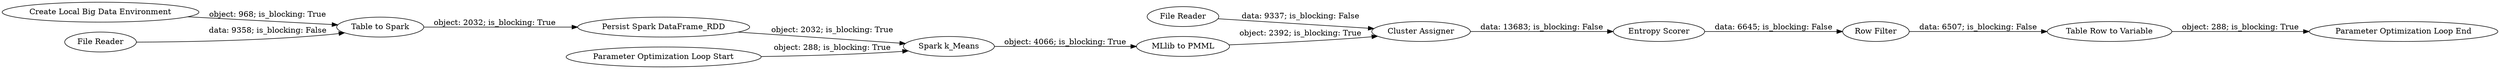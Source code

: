 digraph {
	"9124164944338265523_114" [label="Spark k_Means"]
	"9124164944338265523_123" [label="Parameter Optimization Loop End"]
	"9124164944338265523_204" [label="Persist Spark DataFrame_RDD"]
	"-9128692401562052874_122" [label="Row Filter"]
	"9124164944338265523_119" [label="Cluster Assigner"]
	"9124164944338265523_203" [label="Table to Spark"]
	"9124164944338265523_117" [label="Parameter Optimization Loop Start"]
	"9124164944338265523_118" [label="MLlib to PMML"]
	"9124164944338265523_207" [label="Create Local Big Data Environment"]
	"-9128692401562052874_120" [label="Entropy Scorer"]
	"9124164944338265523_209" [label="File Reader"]
	"9124164944338265523_208" [label="File Reader"]
	"-9128692401562052874_124" [label="Table Row to Variable"]
	"9124164944338265523_114" -> "9124164944338265523_118" [label="object: 4066; is_blocking: True"]
	"-9128692401562052874_120" -> "-9128692401562052874_122" [label="data: 6645; is_blocking: False"]
	"-9128692401562052874_122" -> "-9128692401562052874_124" [label="data: 6507; is_blocking: False"]
	"9124164944338265523_209" -> "9124164944338265523_119" [label="data: 9337; is_blocking: False"]
	"9124164944338265523_203" -> "9124164944338265523_204" [label="object: 2032; is_blocking: True"]
	"9124164944338265523_119" -> "-9128692401562052874_120" [label="data: 13683; is_blocking: False"]
	"-9128692401562052874_124" -> "9124164944338265523_123" [label="object: 288; is_blocking: True"]
	"9124164944338265523_204" -> "9124164944338265523_114" [label="object: 2032; is_blocking: True"]
	"9124164944338265523_118" -> "9124164944338265523_119" [label="object: 2392; is_blocking: True"]
	"9124164944338265523_207" -> "9124164944338265523_203" [label="object: 968; is_blocking: True"]
	"9124164944338265523_208" -> "9124164944338265523_203" [label="data: 9358; is_blocking: False"]
	"9124164944338265523_117" -> "9124164944338265523_114" [label="object: 288; is_blocking: True"]
	rankdir=LR
}

